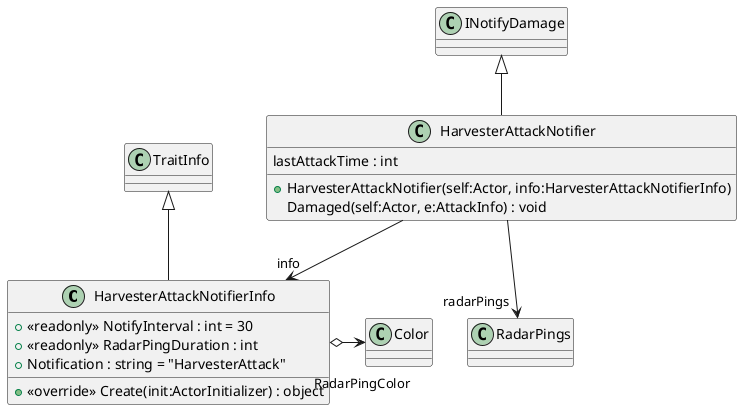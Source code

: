 @startuml
class HarvesterAttackNotifierInfo {
    + <<readonly>> NotifyInterval : int = 30
    + <<readonly>> RadarPingDuration : int
    + Notification : string = "HarvesterAttack"
    + <<override>> Create(init:ActorInitializer) : object
}
class HarvesterAttackNotifier {
    lastAttackTime : int
    + HarvesterAttackNotifier(self:Actor, info:HarvesterAttackNotifierInfo)
    Damaged(self:Actor, e:AttackInfo) : void
}
TraitInfo <|-- HarvesterAttackNotifierInfo
HarvesterAttackNotifierInfo o-> "RadarPingColor" Color
INotifyDamage <|-- HarvesterAttackNotifier
HarvesterAttackNotifier --> "radarPings" RadarPings
HarvesterAttackNotifier --> "info" HarvesterAttackNotifierInfo
@enduml
